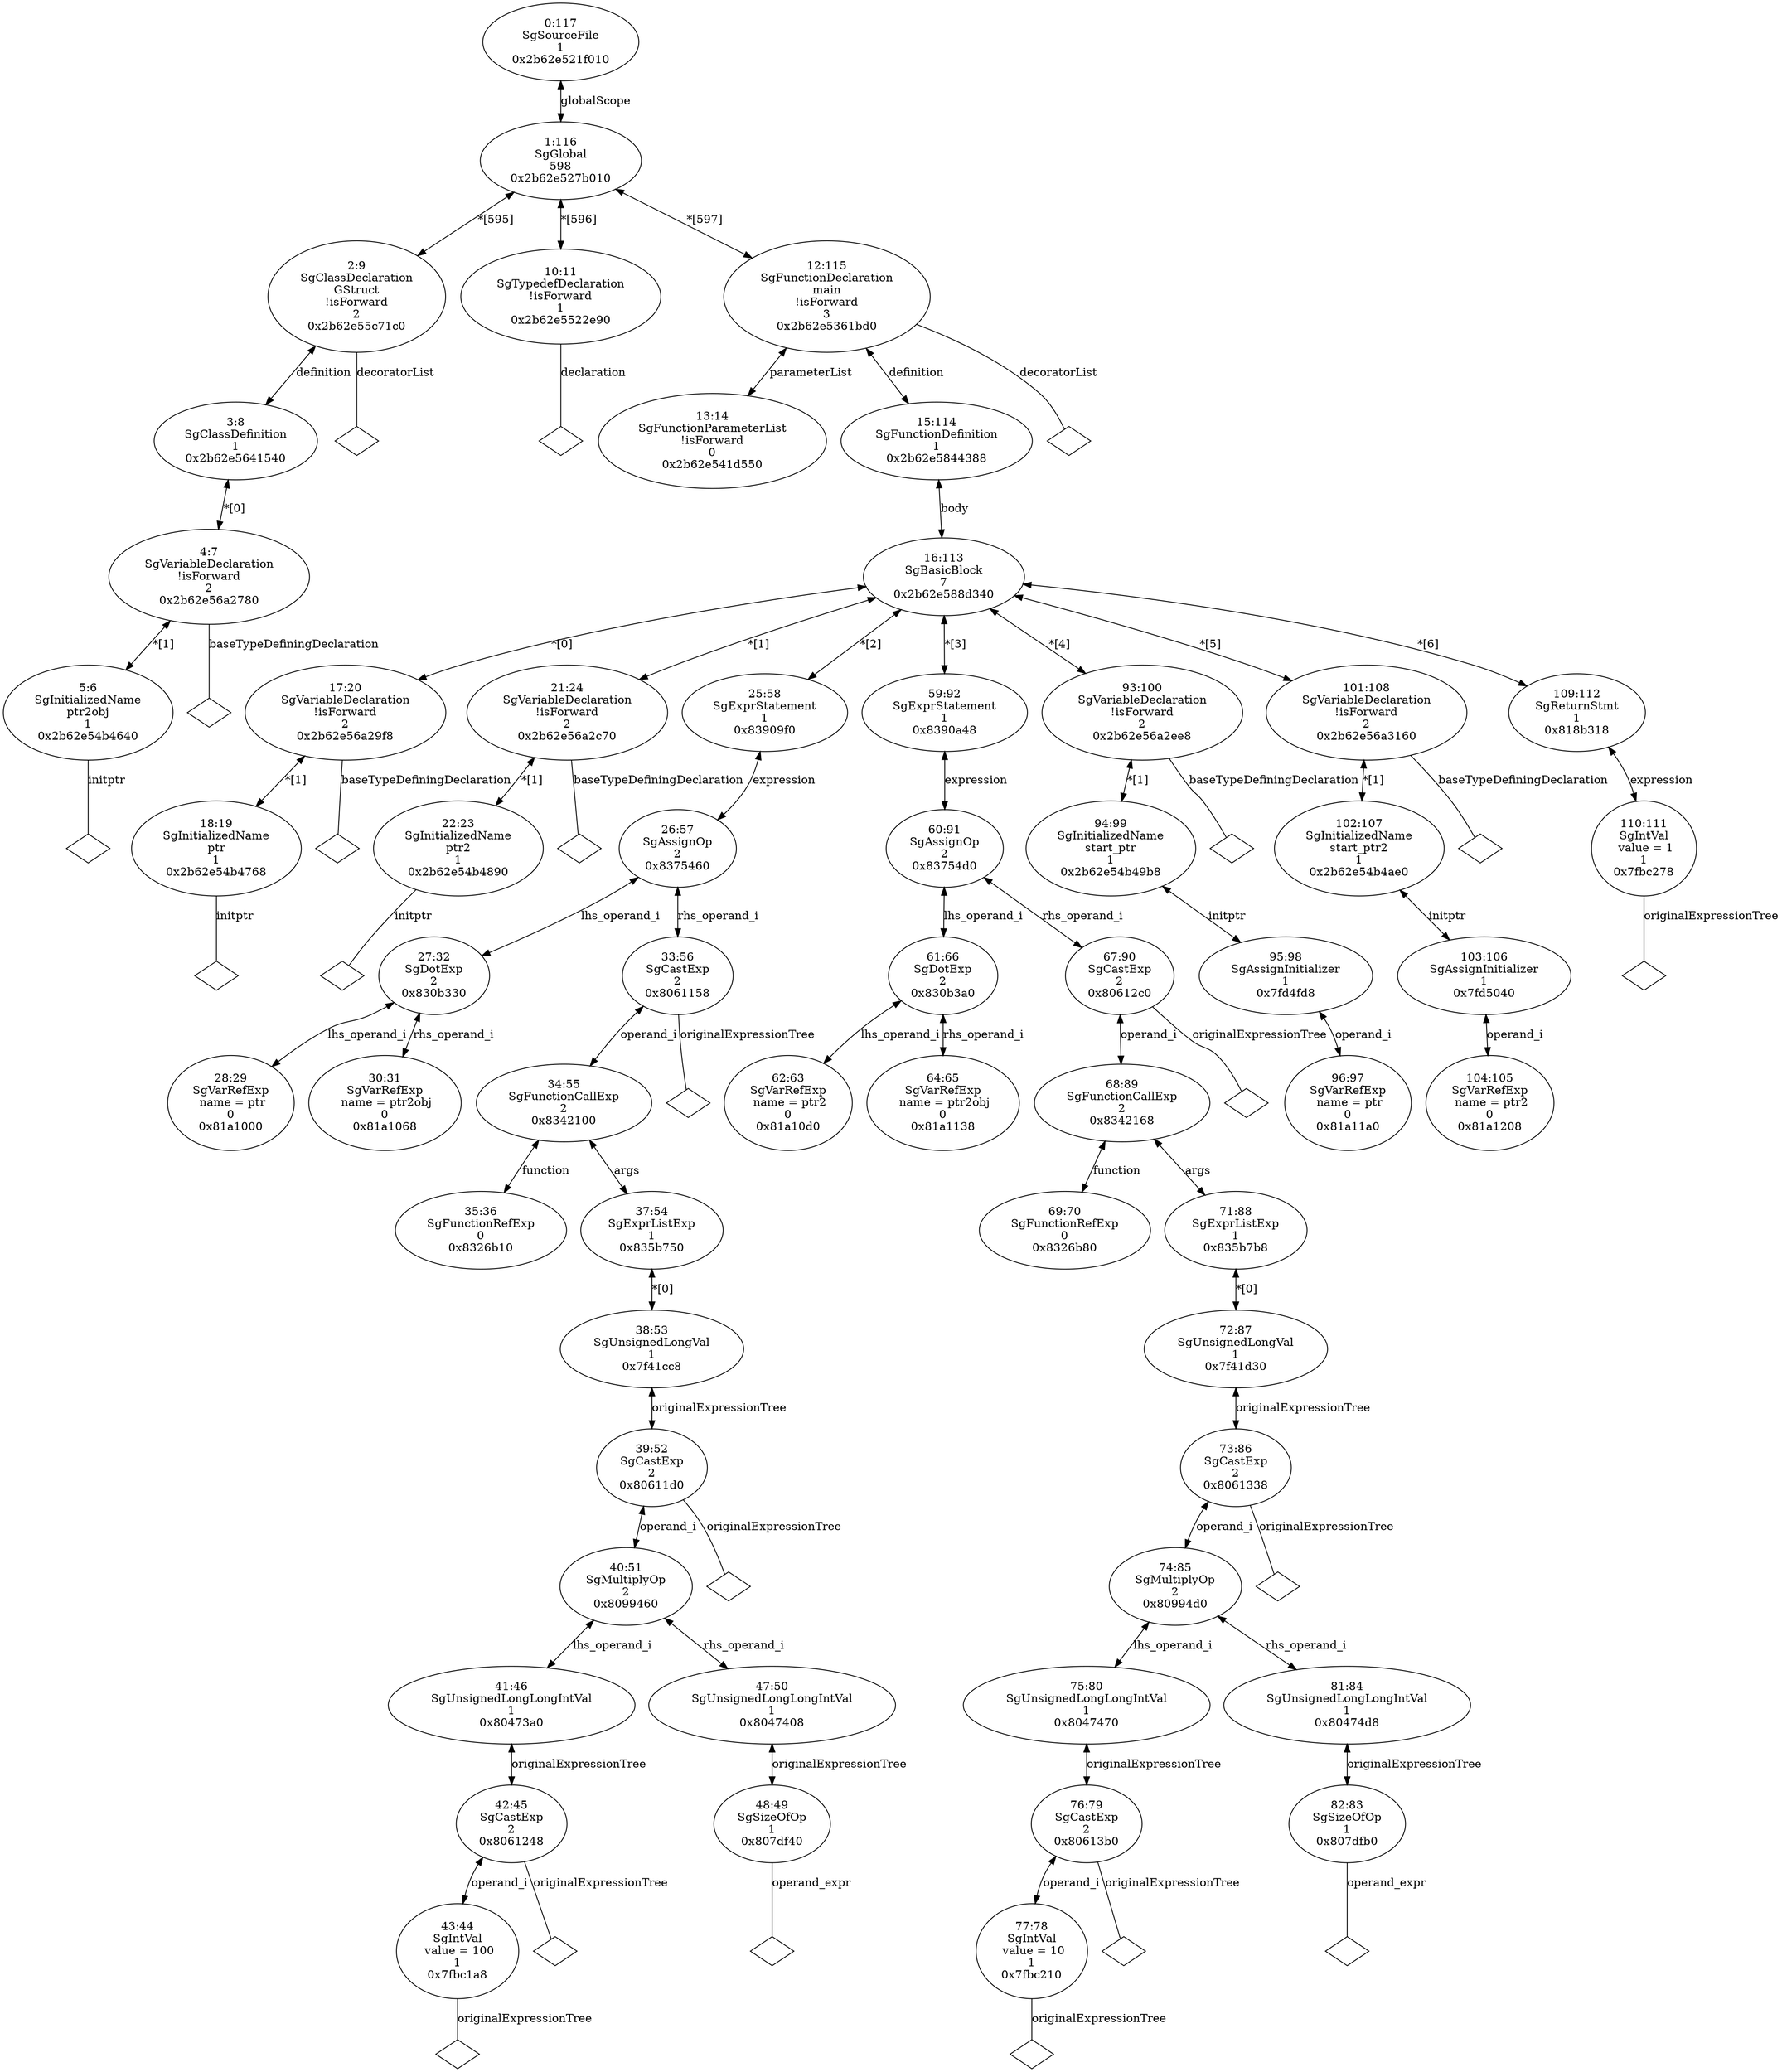 digraph "G./pointer_example2_trans.cpp.dot" {
"0x2b62e54b4640"[label="5:6\nSgInitializedName\nptr2obj\n1\n0x2b62e54b4640\n" ];
"0x2b62e54b4640" -> "0x2b62e54b4640__initptr__null"[label="initptr" dir=none ];
"0x2b62e54b4640__initptr__null"[label="" shape=diamond ];
"0x2b62e56a2780"[label="4:7\nSgVariableDeclaration\n!isForward\n2\n0x2b62e56a2780\n" ];
"0x2b62e56a2780" -> "0x2b62e56a2780__baseTypeDefiningDeclaration__null"[label="baseTypeDefiningDeclaration" dir=none ];
"0x2b62e56a2780__baseTypeDefiningDeclaration__null"[label="" shape=diamond ];
"0x2b62e56a2780" -> "0x2b62e54b4640"[label="*[1]" dir=both ];
"0x2b62e5641540"[label="3:8\nSgClassDefinition\n1\n0x2b62e5641540\n" ];
"0x2b62e5641540" -> "0x2b62e56a2780"[label="*[0]" dir=both ];
"0x2b62e55c71c0"[label="2:9\nSgClassDeclaration\nGStruct\n!isForward\n2\n0x2b62e55c71c0\n" ];
"0x2b62e55c71c0" -> "0x2b62e5641540"[label="definition" dir=both ];
"0x2b62e55c71c0" -> "0x2b62e55c71c0__decoratorList__null"[label="decoratorList" dir=none ];
"0x2b62e55c71c0__decoratorList__null"[label="" shape=diamond ];
"0x2b62e5522e90"[label="10:11\nSgTypedefDeclaration\n!isForward\n1\n0x2b62e5522e90\n" ];
"0x2b62e5522e90" -> "0x2b62e5522e90__declaration__null"[label="declaration" dir=none ];
"0x2b62e5522e90__declaration__null"[label="" shape=diamond ];
"0x2b62e541d550"[label="13:14\nSgFunctionParameterList\n!isForward\n0\n0x2b62e541d550\n" ];
"0x2b62e54b4768"[label="18:19\nSgInitializedName\nptr\n1\n0x2b62e54b4768\n" ];
"0x2b62e54b4768" -> "0x2b62e54b4768__initptr__null"[label="initptr" dir=none ];
"0x2b62e54b4768__initptr__null"[label="" shape=diamond ];
"0x2b62e56a29f8"[label="17:20\nSgVariableDeclaration\n!isForward\n2\n0x2b62e56a29f8\n" ];
"0x2b62e56a29f8" -> "0x2b62e56a29f8__baseTypeDefiningDeclaration__null"[label="baseTypeDefiningDeclaration" dir=none ];
"0x2b62e56a29f8__baseTypeDefiningDeclaration__null"[label="" shape=diamond ];
"0x2b62e56a29f8" -> "0x2b62e54b4768"[label="*[1]" dir=both ];
"0x2b62e54b4890"[label="22:23\nSgInitializedName\nptr2\n1\n0x2b62e54b4890\n" ];
"0x2b62e54b4890" -> "0x2b62e54b4890__initptr__null"[label="initptr" dir=none ];
"0x2b62e54b4890__initptr__null"[label="" shape=diamond ];
"0x2b62e56a2c70"[label="21:24\nSgVariableDeclaration\n!isForward\n2\n0x2b62e56a2c70\n" ];
"0x2b62e56a2c70" -> "0x2b62e56a2c70__baseTypeDefiningDeclaration__null"[label="baseTypeDefiningDeclaration" dir=none ];
"0x2b62e56a2c70__baseTypeDefiningDeclaration__null"[label="" shape=diamond ];
"0x2b62e56a2c70" -> "0x2b62e54b4890"[label="*[1]" dir=both ];
"0x81a1000"[label="28:29\nSgVarRefExp\n name = ptr\n0\n0x81a1000\n" ];
"0x81a1068"[label="30:31\nSgVarRefExp\n name = ptr2obj\n0\n0x81a1068\n" ];
"0x830b330"[label="27:32\nSgDotExp\n2\n0x830b330\n" ];
"0x830b330" -> "0x81a1000"[label="lhs_operand_i" dir=both ];
"0x830b330" -> "0x81a1068"[label="rhs_operand_i" dir=both ];
"0x8326b10"[label="35:36\nSgFunctionRefExp\n0\n0x8326b10\n" ];
"0x7fbc1a8"[label="43:44\nSgIntVal\n value = 100\n1\n0x7fbc1a8\n" ];
"0x7fbc1a8" -> "0x7fbc1a8__originalExpressionTree__null"[label="originalExpressionTree" dir=none ];
"0x7fbc1a8__originalExpressionTree__null"[label="" shape=diamond ];
"0x8061248"[label="42:45\nSgCastExp\n2\n0x8061248\n" ];
"0x8061248" -> "0x7fbc1a8"[label="operand_i" dir=both ];
"0x8061248" -> "0x8061248__originalExpressionTree__null"[label="originalExpressionTree" dir=none ];
"0x8061248__originalExpressionTree__null"[label="" shape=diamond ];
"0x80473a0"[label="41:46\nSgUnsignedLongLongIntVal\n1\n0x80473a0\n" ];
"0x80473a0" -> "0x8061248"[label="originalExpressionTree" dir=both ];
"0x807df40"[label="48:49\nSgSizeOfOp\n1\n0x807df40\n" ];
"0x807df40" -> "0x807df40__operand_expr__null"[label="operand_expr" dir=none ];
"0x807df40__operand_expr__null"[label="" shape=diamond ];
"0x8047408"[label="47:50\nSgUnsignedLongLongIntVal\n1\n0x8047408\n" ];
"0x8047408" -> "0x807df40"[label="originalExpressionTree" dir=both ];
"0x8099460"[label="40:51\nSgMultiplyOp\n2\n0x8099460\n" ];
"0x8099460" -> "0x80473a0"[label="lhs_operand_i" dir=both ];
"0x8099460" -> "0x8047408"[label="rhs_operand_i" dir=both ];
"0x80611d0"[label="39:52\nSgCastExp\n2\n0x80611d0\n" ];
"0x80611d0" -> "0x8099460"[label="operand_i" dir=both ];
"0x80611d0" -> "0x80611d0__originalExpressionTree__null"[label="originalExpressionTree" dir=none ];
"0x80611d0__originalExpressionTree__null"[label="" shape=diamond ];
"0x7f41cc8"[label="38:53\nSgUnsignedLongVal\n1\n0x7f41cc8\n" ];
"0x7f41cc8" -> "0x80611d0"[label="originalExpressionTree" dir=both ];
"0x835b750"[label="37:54\nSgExprListExp\n1\n0x835b750\n" ];
"0x835b750" -> "0x7f41cc8"[label="*[0]" dir=both ];
"0x8342100"[label="34:55\nSgFunctionCallExp\n2\n0x8342100\n" ];
"0x8342100" -> "0x8326b10"[label="function" dir=both ];
"0x8342100" -> "0x835b750"[label="args" dir=both ];
"0x8061158"[label="33:56\nSgCastExp\n2\n0x8061158\n" ];
"0x8061158" -> "0x8342100"[label="operand_i" dir=both ];
"0x8061158" -> "0x8061158__originalExpressionTree__null"[label="originalExpressionTree" dir=none ];
"0x8061158__originalExpressionTree__null"[label="" shape=diamond ];
"0x8375460"[label="26:57\nSgAssignOp\n2\n0x8375460\n" ];
"0x8375460" -> "0x830b330"[label="lhs_operand_i" dir=both ];
"0x8375460" -> "0x8061158"[label="rhs_operand_i" dir=both ];
"0x83909f0"[label="25:58\nSgExprStatement\n1\n0x83909f0\n" ];
"0x83909f0" -> "0x8375460"[label="expression" dir=both ];
"0x81a10d0"[label="62:63\nSgVarRefExp\n name = ptr2\n0\n0x81a10d0\n" ];
"0x81a1138"[label="64:65\nSgVarRefExp\n name = ptr2obj\n0\n0x81a1138\n" ];
"0x830b3a0"[label="61:66\nSgDotExp\n2\n0x830b3a0\n" ];
"0x830b3a0" -> "0x81a10d0"[label="lhs_operand_i" dir=both ];
"0x830b3a0" -> "0x81a1138"[label="rhs_operand_i" dir=both ];
"0x8326b80"[label="69:70\nSgFunctionRefExp\n0\n0x8326b80\n" ];
"0x7fbc210"[label="77:78\nSgIntVal\n value = 10\n1\n0x7fbc210\n" ];
"0x7fbc210" -> "0x7fbc210__originalExpressionTree__null"[label="originalExpressionTree" dir=none ];
"0x7fbc210__originalExpressionTree__null"[label="" shape=diamond ];
"0x80613b0"[label="76:79\nSgCastExp\n2\n0x80613b0\n" ];
"0x80613b0" -> "0x7fbc210"[label="operand_i" dir=both ];
"0x80613b0" -> "0x80613b0__originalExpressionTree__null"[label="originalExpressionTree" dir=none ];
"0x80613b0__originalExpressionTree__null"[label="" shape=diamond ];
"0x8047470"[label="75:80\nSgUnsignedLongLongIntVal\n1\n0x8047470\n" ];
"0x8047470" -> "0x80613b0"[label="originalExpressionTree" dir=both ];
"0x807dfb0"[label="82:83\nSgSizeOfOp\n1\n0x807dfb0\n" ];
"0x807dfb0" -> "0x807dfb0__operand_expr__null"[label="operand_expr" dir=none ];
"0x807dfb0__operand_expr__null"[label="" shape=diamond ];
"0x80474d8"[label="81:84\nSgUnsignedLongLongIntVal\n1\n0x80474d8\n" ];
"0x80474d8" -> "0x807dfb0"[label="originalExpressionTree" dir=both ];
"0x80994d0"[label="74:85\nSgMultiplyOp\n2\n0x80994d0\n" ];
"0x80994d0" -> "0x8047470"[label="lhs_operand_i" dir=both ];
"0x80994d0" -> "0x80474d8"[label="rhs_operand_i" dir=both ];
"0x8061338"[label="73:86\nSgCastExp\n2\n0x8061338\n" ];
"0x8061338" -> "0x80994d0"[label="operand_i" dir=both ];
"0x8061338" -> "0x8061338__originalExpressionTree__null"[label="originalExpressionTree" dir=none ];
"0x8061338__originalExpressionTree__null"[label="" shape=diamond ];
"0x7f41d30"[label="72:87\nSgUnsignedLongVal\n1\n0x7f41d30\n" ];
"0x7f41d30" -> "0x8061338"[label="originalExpressionTree" dir=both ];
"0x835b7b8"[label="71:88\nSgExprListExp\n1\n0x835b7b8\n" ];
"0x835b7b8" -> "0x7f41d30"[label="*[0]" dir=both ];
"0x8342168"[label="68:89\nSgFunctionCallExp\n2\n0x8342168\n" ];
"0x8342168" -> "0x8326b80"[label="function" dir=both ];
"0x8342168" -> "0x835b7b8"[label="args" dir=both ];
"0x80612c0"[label="67:90\nSgCastExp\n2\n0x80612c0\n" ];
"0x80612c0" -> "0x8342168"[label="operand_i" dir=both ];
"0x80612c0" -> "0x80612c0__originalExpressionTree__null"[label="originalExpressionTree" dir=none ];
"0x80612c0__originalExpressionTree__null"[label="" shape=diamond ];
"0x83754d0"[label="60:91\nSgAssignOp\n2\n0x83754d0\n" ];
"0x83754d0" -> "0x830b3a0"[label="lhs_operand_i" dir=both ];
"0x83754d0" -> "0x80612c0"[label="rhs_operand_i" dir=both ];
"0x8390a48"[label="59:92\nSgExprStatement\n1\n0x8390a48\n" ];
"0x8390a48" -> "0x83754d0"[label="expression" dir=both ];
"0x81a11a0"[label="96:97\nSgVarRefExp\n name = ptr\n0\n0x81a11a0\n" ];
"0x7fd4fd8"[label="95:98\nSgAssignInitializer\n1\n0x7fd4fd8\n" ];
"0x7fd4fd8" -> "0x81a11a0"[label="operand_i" dir=both ];
"0x2b62e54b49b8"[label="94:99\nSgInitializedName\nstart_ptr\n1\n0x2b62e54b49b8\n" ];
"0x2b62e54b49b8" -> "0x7fd4fd8"[label="initptr" dir=both ];
"0x2b62e56a2ee8"[label="93:100\nSgVariableDeclaration\n!isForward\n2\n0x2b62e56a2ee8\n" ];
"0x2b62e56a2ee8" -> "0x2b62e56a2ee8__baseTypeDefiningDeclaration__null"[label="baseTypeDefiningDeclaration" dir=none ];
"0x2b62e56a2ee8__baseTypeDefiningDeclaration__null"[label="" shape=diamond ];
"0x2b62e56a2ee8" -> "0x2b62e54b49b8"[label="*[1]" dir=both ];
"0x81a1208"[label="104:105\nSgVarRefExp\n name = ptr2\n0\n0x81a1208\n" ];
"0x7fd5040"[label="103:106\nSgAssignInitializer\n1\n0x7fd5040\n" ];
"0x7fd5040" -> "0x81a1208"[label="operand_i" dir=both ];
"0x2b62e54b4ae0"[label="102:107\nSgInitializedName\nstart_ptr2\n1\n0x2b62e54b4ae0\n" ];
"0x2b62e54b4ae0" -> "0x7fd5040"[label="initptr" dir=both ];
"0x2b62e56a3160"[label="101:108\nSgVariableDeclaration\n!isForward\n2\n0x2b62e56a3160\n" ];
"0x2b62e56a3160" -> "0x2b62e56a3160__baseTypeDefiningDeclaration__null"[label="baseTypeDefiningDeclaration" dir=none ];
"0x2b62e56a3160__baseTypeDefiningDeclaration__null"[label="" shape=diamond ];
"0x2b62e56a3160" -> "0x2b62e54b4ae0"[label="*[1]" dir=both ];
"0x7fbc278"[label="110:111\nSgIntVal\n value = 1\n1\n0x7fbc278\n" ];
"0x7fbc278" -> "0x7fbc278__originalExpressionTree__null"[label="originalExpressionTree" dir=none ];
"0x7fbc278__originalExpressionTree__null"[label="" shape=diamond ];
"0x818b318"[label="109:112\nSgReturnStmt\n1\n0x818b318\n" ];
"0x818b318" -> "0x7fbc278"[label="expression" dir=both ];
"0x2b62e588d340"[label="16:113\nSgBasicBlock\n7\n0x2b62e588d340\n" ];
"0x2b62e588d340" -> "0x2b62e56a29f8"[label="*[0]" dir=both ];
"0x2b62e588d340" -> "0x2b62e56a2c70"[label="*[1]" dir=both ];
"0x2b62e588d340" -> "0x83909f0"[label="*[2]" dir=both ];
"0x2b62e588d340" -> "0x8390a48"[label="*[3]" dir=both ];
"0x2b62e588d340" -> "0x2b62e56a2ee8"[label="*[4]" dir=both ];
"0x2b62e588d340" -> "0x2b62e56a3160"[label="*[5]" dir=both ];
"0x2b62e588d340" -> "0x818b318"[label="*[6]" dir=both ];
"0x2b62e5844388"[label="15:114\nSgFunctionDefinition\n1\n0x2b62e5844388\n" ];
"0x2b62e5844388" -> "0x2b62e588d340"[label="body" dir=both ];
"0x2b62e5361bd0"[label="12:115\nSgFunctionDeclaration\nmain\n!isForward\n3\n0x2b62e5361bd0\n" ];
"0x2b62e5361bd0" -> "0x2b62e541d550"[label="parameterList" dir=both ];
"0x2b62e5361bd0" -> "0x2b62e5361bd0__decoratorList__null"[label="decoratorList" dir=none ];
"0x2b62e5361bd0__decoratorList__null"[label="" shape=diamond ];
"0x2b62e5361bd0" -> "0x2b62e5844388"[label="definition" dir=both ];
"0x2b62e527b010"[label="1:116\nSgGlobal\n598\n0x2b62e527b010\n" ];
"0x2b62e527b010" -> "0x2b62e55c71c0"[label="*[595]" dir=both ];
"0x2b62e527b010" -> "0x2b62e5522e90"[label="*[596]" dir=both ];
"0x2b62e527b010" -> "0x2b62e5361bd0"[label="*[597]" dir=both ];
"0x2b62e521f010"[label="0:117\nSgSourceFile\n1\n0x2b62e521f010\n" ];
"0x2b62e521f010" -> "0x2b62e527b010"[label="globalScope" dir=both ];
}
